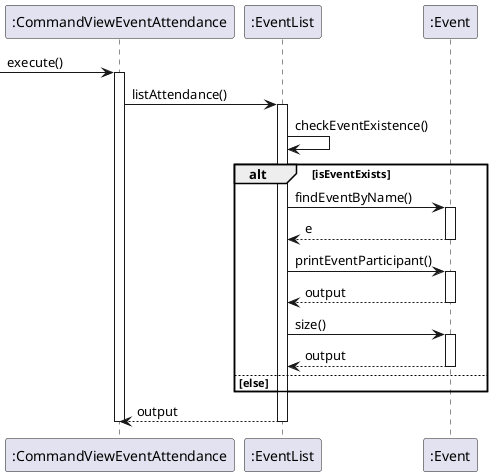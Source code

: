 @startuml
 -> ":CommandViewEventAttendance": execute()

activate ":CommandViewEventAttendance"
":CommandViewEventAttendance" -> ":EventList" : listAttendance()
activate ":EventList"
":EventList" -> ":EventList" : checkEventExistence()
alt isEventExists
    ":EventList" -> ":Event" : findEventByName()
    activate ":Event"
    return e
    ":EventList" -> ":Event" : printEventParticipant()
    activate ":Event"
    return output
    ":EventList" -> ":Event" : size()
    activate ":Event"
    return output
else else
end

return output
deactivate ":EventList"
deactivate ":CommandViewEventAttendance"
@enduml